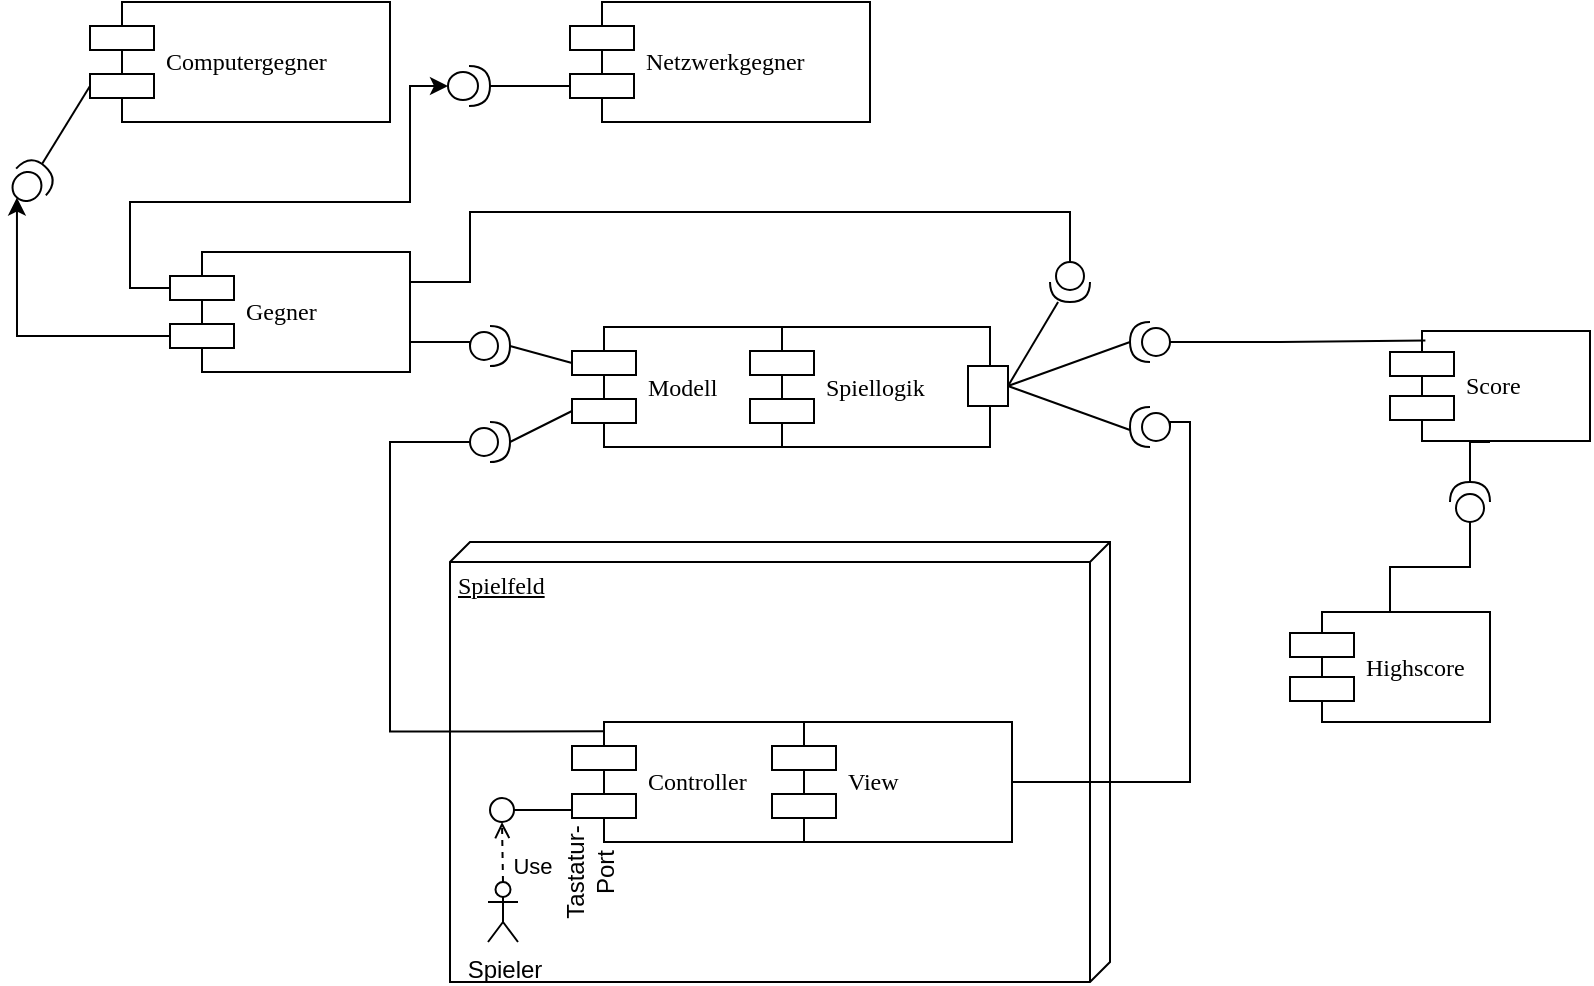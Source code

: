 <mxfile version="22.1.16" type="device">
  <diagram name="Page-1" id="5f0bae14-7c28-e335-631c-24af17079c00">
    <mxGraphModel dx="1373" dy="1185" grid="1" gridSize="10" guides="1" tooltips="1" connect="1" arrows="1" fold="1" page="1" pageScale="1" pageWidth="1100" pageHeight="850" background="none" math="0" shadow="0">
      <root>
        <mxCell id="0" />
        <mxCell id="1" parent="0" />
        <mxCell id="70TxqzBKRvfCQ5oC8fPQ-15" value="Spielfeld" style="verticalAlign=top;align=left;spacingTop=8;spacingLeft=2;spacingRight=12;shape=cube;size=10;direction=south;fontStyle=4;html=1;rounded=0;shadow=0;comic=0;labelBackgroundColor=none;strokeWidth=1;fontFamily=Verdana;fontSize=12" vertex="1" parent="1">
          <mxGeometry x="310" y="370" width="330" height="220" as="geometry" />
        </mxCell>
        <mxCell id="70TxqzBKRvfCQ5oC8fPQ-1" value="Controller" style="shape=component;align=left;spacingLeft=36;rounded=0;shadow=0;comic=0;labelBackgroundColor=none;strokeWidth=1;fontFamily=Verdana;fontSize=12;html=1;" vertex="1" parent="1">
          <mxGeometry x="371" y="460" width="120" height="60" as="geometry" />
        </mxCell>
        <mxCell id="70TxqzBKRvfCQ5oC8fPQ-2" value="View" style="shape=component;align=left;spacingLeft=36;rounded=0;shadow=0;comic=0;labelBackgroundColor=none;strokeWidth=1;fontFamily=Verdana;fontSize=12;html=1;" vertex="1" parent="1">
          <mxGeometry x="471" y="460" width="120" height="60" as="geometry" />
        </mxCell>
        <mxCell id="70TxqzBKRvfCQ5oC8fPQ-19" style="edgeStyle=orthogonalEdgeStyle;rounded=0;orthogonalLoop=1;jettySize=auto;html=1;exitX=1;exitY=0.75;exitDx=0;exitDy=0;endArrow=none;endFill=0;entryX=0;entryY=0.5;entryDx=0;entryDy=0;entryPerimeter=0;" edge="1" parent="1" source="70TxqzBKRvfCQ5oC8fPQ-5" target="70TxqzBKRvfCQ5oC8fPQ-20">
          <mxGeometry relative="1" as="geometry">
            <mxPoint x="360" y="220" as="targetPoint" />
          </mxGeometry>
        </mxCell>
        <mxCell id="70TxqzBKRvfCQ5oC8fPQ-5" value="Gegner" style="shape=component;align=left;spacingLeft=36;rounded=0;shadow=0;comic=0;labelBackgroundColor=none;strokeWidth=1;fontFamily=Verdana;fontSize=12;html=1;" vertex="1" parent="1">
          <mxGeometry x="170" y="225" width="120" height="60" as="geometry" />
        </mxCell>
        <mxCell id="70TxqzBKRvfCQ5oC8fPQ-6" value="" style="shape=providedRequiredInterface;html=1;verticalLabelPosition=bottom;sketch=0;rotation=0;" vertex="1" parent="1">
          <mxGeometry x="320" y="310" width="20" height="20" as="geometry" />
        </mxCell>
        <mxCell id="70TxqzBKRvfCQ5oC8fPQ-8" style="edgeStyle=orthogonalEdgeStyle;rounded=0;orthogonalLoop=1;jettySize=auto;html=1;exitX=1;exitY=0.5;exitDx=0;exitDy=0;exitPerimeter=0;strokeColor=#000000;endArrow=none;endFill=0;strokeWidth=1;startArrow=none;startFill=0;fillColor=#e1d5e7;entryX=1;entryY=0.5;entryDx=0;entryDy=0;" edge="1" parent="1" source="70TxqzBKRvfCQ5oC8fPQ-44" target="70TxqzBKRvfCQ5oC8fPQ-36">
          <mxGeometry relative="1" as="geometry">
            <mxPoint x="610" y="270" as="targetPoint" />
            <Array as="points" />
          </mxGeometry>
        </mxCell>
        <mxCell id="70TxqzBKRvfCQ5oC8fPQ-7" value="" style="shape=providedRequiredInterface;html=1;verticalLabelPosition=bottom;sketch=0;rotation=180;" vertex="1" parent="1">
          <mxGeometry x="650" y="260" width="20" height="20" as="geometry" />
        </mxCell>
        <mxCell id="70TxqzBKRvfCQ5oC8fPQ-9" style="rounded=0;orthogonalLoop=1;jettySize=auto;html=1;exitX=1;exitY=0.5;exitDx=0;exitDy=0;exitPerimeter=0;endArrow=none;endFill=0;entryX=0;entryY=0.7;entryDx=0;entryDy=0;" edge="1" parent="1" source="70TxqzBKRvfCQ5oC8fPQ-6" target="70TxqzBKRvfCQ5oC8fPQ-23">
          <mxGeometry relative="1" as="geometry">
            <mxPoint x="380" y="310" as="targetPoint" />
          </mxGeometry>
        </mxCell>
        <mxCell id="70TxqzBKRvfCQ5oC8fPQ-12" value="" style="shape=providedRequiredInterface;html=1;verticalLabelPosition=bottom;sketch=0;rotation=180;" vertex="1" parent="1">
          <mxGeometry x="650" y="302.5" width="20" height="20" as="geometry" />
        </mxCell>
        <mxCell id="70TxqzBKRvfCQ5oC8fPQ-13" style="rounded=0;orthogonalLoop=1;jettySize=auto;html=1;exitX=1;exitY=0.5;exitDx=0;exitDy=0;exitPerimeter=0;strokeColor=#000000;endArrow=none;endFill=0;strokeWidth=1;startArrow=none;startFill=0;fillColor=#fff2cc;entryX=1;entryY=0.5;entryDx=0;entryDy=0;" edge="1" parent="1" target="70TxqzBKRvfCQ5oC8fPQ-44">
          <mxGeometry relative="1" as="geometry">
            <mxPoint x="650" y="314" as="sourcePoint" />
            <mxPoint x="610" y="314" as="targetPoint" />
          </mxGeometry>
        </mxCell>
        <mxCell id="70TxqzBKRvfCQ5oC8fPQ-16" style="edgeStyle=orthogonalEdgeStyle;rounded=0;orthogonalLoop=1;jettySize=auto;html=1;exitX=1;exitY=0.5;exitDx=0;exitDy=0;entryX=0;entryY=0.5;entryDx=0;entryDy=0;entryPerimeter=0;endArrow=none;endFill=0;" edge="1" parent="1" source="70TxqzBKRvfCQ5oC8fPQ-2" target="70TxqzBKRvfCQ5oC8fPQ-12">
          <mxGeometry relative="1" as="geometry">
            <Array as="points">
              <mxPoint x="680" y="490" />
              <mxPoint x="680" y="310" />
              <mxPoint x="670" y="310" />
            </Array>
          </mxGeometry>
        </mxCell>
        <mxCell id="70TxqzBKRvfCQ5oC8fPQ-17" style="edgeStyle=orthogonalEdgeStyle;rounded=0;orthogonalLoop=1;jettySize=auto;html=1;exitX=0.133;exitY=0.078;exitDx=0;exitDy=0;entryX=0;entryY=0.5;entryDx=0;entryDy=0;entryPerimeter=0;exitPerimeter=0;endArrow=none;endFill=0;" edge="1" parent="1" source="70TxqzBKRvfCQ5oC8fPQ-1" target="70TxqzBKRvfCQ5oC8fPQ-6">
          <mxGeometry relative="1" as="geometry">
            <Array as="points">
              <mxPoint x="280" y="465" />
              <mxPoint x="280" y="320" />
            </Array>
          </mxGeometry>
        </mxCell>
        <mxCell id="70TxqzBKRvfCQ5oC8fPQ-18" style="edgeStyle=orthogonalEdgeStyle;rounded=0;orthogonalLoop=1;jettySize=auto;html=1;entryX=0;entryY=0.5;entryDx=0;entryDy=0;entryPerimeter=0;endArrow=none;endFill=0;exitX=1;exitY=0.25;exitDx=0;exitDy=0;" edge="1" parent="1" source="70TxqzBKRvfCQ5oC8fPQ-5" target="70TxqzBKRvfCQ5oC8fPQ-28">
          <mxGeometry relative="1" as="geometry">
            <Array as="points">
              <mxPoint x="320" y="240" />
              <mxPoint x="320" y="205" />
              <mxPoint x="620" y="205" />
            </Array>
          </mxGeometry>
        </mxCell>
        <mxCell id="70TxqzBKRvfCQ5oC8fPQ-20" value="" style="shape=providedRequiredInterface;html=1;verticalLabelPosition=bottom;sketch=0;rotation=0;" vertex="1" parent="1">
          <mxGeometry x="320" y="262" width="20" height="20" as="geometry" />
        </mxCell>
        <mxCell id="70TxqzBKRvfCQ5oC8fPQ-22" value="Score" style="shape=component;align=left;spacingLeft=36;rounded=0;shadow=0;comic=0;labelBackgroundColor=none;strokeWidth=1;fontFamily=Verdana;fontSize=12;html=1;" vertex="1" parent="1">
          <mxGeometry x="780" y="264.5" width="100" height="55" as="geometry" />
        </mxCell>
        <mxCell id="70TxqzBKRvfCQ5oC8fPQ-23" value="Modell" style="shape=component;align=left;spacingLeft=36;rounded=0;shadow=0;comic=0;labelBackgroundColor=none;strokeWidth=1;fontFamily=Verdana;fontSize=12;html=1;" vertex="1" parent="1">
          <mxGeometry x="371" y="262.5" width="109" height="60" as="geometry" />
        </mxCell>
        <mxCell id="70TxqzBKRvfCQ5oC8fPQ-28" value="" style="shape=providedRequiredInterface;html=1;verticalLabelPosition=bottom;sketch=0;rotation=90;" vertex="1" parent="1">
          <mxGeometry x="610" y="230" width="20" height="20" as="geometry" />
        </mxCell>
        <mxCell id="70TxqzBKRvfCQ5oC8fPQ-29" style="rounded=0;orthogonalLoop=1;jettySize=auto;html=1;endArrow=none;endFill=0;entryX=1;entryY=0.5;entryDx=0;entryDy=0;" edge="1" parent="1" source="70TxqzBKRvfCQ5oC8fPQ-28" target="70TxqzBKRvfCQ5oC8fPQ-44">
          <mxGeometry relative="1" as="geometry">
            <mxPoint x="410" y="250" as="targetPoint" />
          </mxGeometry>
        </mxCell>
        <mxCell id="70TxqzBKRvfCQ5oC8fPQ-30" style="edgeStyle=orthogonalEdgeStyle;rounded=0;orthogonalLoop=1;jettySize=auto;html=1;exitX=0;exitY=0.5;exitDx=0;exitDy=0;exitPerimeter=0;entryX=0.177;entryY=0.087;entryDx=0;entryDy=0;entryPerimeter=0;endArrow=none;endFill=0;" edge="1" parent="1" source="70TxqzBKRvfCQ5oC8fPQ-7" target="70TxqzBKRvfCQ5oC8fPQ-22">
          <mxGeometry relative="1" as="geometry" />
        </mxCell>
        <mxCell id="70TxqzBKRvfCQ5oC8fPQ-31" value="Highscore" style="shape=component;align=left;spacingLeft=36;rounded=0;shadow=0;comic=0;labelBackgroundColor=none;strokeWidth=1;fontFamily=Verdana;fontSize=12;html=1;" vertex="1" parent="1">
          <mxGeometry x="730" y="405" width="100" height="55" as="geometry" />
        </mxCell>
        <mxCell id="70TxqzBKRvfCQ5oC8fPQ-33" style="edgeStyle=orthogonalEdgeStyle;rounded=0;orthogonalLoop=1;jettySize=auto;html=1;entryX=0.5;entryY=1;entryDx=0;entryDy=0;endArrow=none;endFill=0;" edge="1" parent="1" source="70TxqzBKRvfCQ5oC8fPQ-32" target="70TxqzBKRvfCQ5oC8fPQ-22">
          <mxGeometry relative="1" as="geometry" />
        </mxCell>
        <mxCell id="70TxqzBKRvfCQ5oC8fPQ-34" style="edgeStyle=orthogonalEdgeStyle;rounded=0;orthogonalLoop=1;jettySize=auto;html=1;exitX=0;exitY=0.5;exitDx=0;exitDy=0;exitPerimeter=0;entryX=0.5;entryY=0;entryDx=0;entryDy=0;endArrow=none;endFill=0;" edge="1" parent="1" source="70TxqzBKRvfCQ5oC8fPQ-32" target="70TxqzBKRvfCQ5oC8fPQ-31">
          <mxGeometry relative="1" as="geometry" />
        </mxCell>
        <mxCell id="70TxqzBKRvfCQ5oC8fPQ-32" value="" style="shape=providedRequiredInterface;html=1;verticalLabelPosition=bottom;sketch=0;rotation=270;" vertex="1" parent="1">
          <mxGeometry x="810" y="340" width="20" height="20" as="geometry" />
        </mxCell>
        <mxCell id="70TxqzBKRvfCQ5oC8fPQ-35" value="Netzwerkgegner" style="shape=component;align=left;spacingLeft=36;rounded=0;shadow=0;comic=0;labelBackgroundColor=none;strokeWidth=1;fontFamily=Verdana;fontSize=12;html=1;" vertex="1" parent="1">
          <mxGeometry x="370" y="100" width="150" height="60" as="geometry" />
        </mxCell>
        <mxCell id="70TxqzBKRvfCQ5oC8fPQ-36" value="Spiellogik" style="shape=component;align=left;spacingLeft=36;rounded=0;shadow=0;comic=0;labelBackgroundColor=none;strokeWidth=1;fontFamily=Verdana;fontSize=12;html=1;" vertex="1" parent="1">
          <mxGeometry x="460" y="262.5" width="120" height="60" as="geometry" />
        </mxCell>
        <mxCell id="70TxqzBKRvfCQ5oC8fPQ-37" value="Spieler" style="shape=umlActor;verticalLabelPosition=bottom;verticalAlign=top;html=1;" vertex="1" parent="1">
          <mxGeometry x="329" y="540" width="15" height="30" as="geometry" />
        </mxCell>
        <mxCell id="70TxqzBKRvfCQ5oC8fPQ-39" style="edgeStyle=orthogonalEdgeStyle;rounded=0;orthogonalLoop=1;jettySize=auto;html=1;exitX=1;exitY=0.5;exitDx=0;exitDy=0;entryX=0;entryY=0.7;entryDx=0;entryDy=0;endArrow=none;endFill=0;" edge="1" parent="1" source="70TxqzBKRvfCQ5oC8fPQ-38" target="70TxqzBKRvfCQ5oC8fPQ-1">
          <mxGeometry relative="1" as="geometry" />
        </mxCell>
        <mxCell id="70TxqzBKRvfCQ5oC8fPQ-38" value="" style="ellipse;whiteSpace=wrap;html=1;aspect=fixed;" vertex="1" parent="1">
          <mxGeometry x="330" y="498" width="12" height="12" as="geometry" />
        </mxCell>
        <mxCell id="70TxqzBKRvfCQ5oC8fPQ-41" value="" style="endArrow=open;dashed=1;html=1;rounded=0;entryX=0.5;entryY=1;entryDx=0;entryDy=0;exitX=0.5;exitY=0;exitDx=0;exitDy=0;exitPerimeter=0;endFill=0;" edge="1" parent="1" source="70TxqzBKRvfCQ5oC8fPQ-37" target="70TxqzBKRvfCQ5oC8fPQ-38">
          <mxGeometry width="50" height="50" relative="1" as="geometry">
            <mxPoint x="500" y="650" as="sourcePoint" />
            <mxPoint x="550" y="600" as="targetPoint" />
          </mxGeometry>
        </mxCell>
        <mxCell id="70TxqzBKRvfCQ5oC8fPQ-42" value="Use" style="edgeLabel;html=1;align=center;verticalAlign=middle;resizable=0;points=[];" vertex="1" connectable="0" parent="70TxqzBKRvfCQ5oC8fPQ-41">
          <mxGeometry x="-0.423" y="-1" relative="1" as="geometry">
            <mxPoint x="13" as="offset" />
          </mxGeometry>
        </mxCell>
        <mxCell id="70TxqzBKRvfCQ5oC8fPQ-43" value="Tastatur-Port" style="text;html=1;strokeColor=none;fillColor=none;align=center;verticalAlign=middle;whiteSpace=wrap;rounded=0;rotation=-90;" vertex="1" parent="1">
          <mxGeometry x="350" y="520" width="60" height="30" as="geometry" />
        </mxCell>
        <mxCell id="70TxqzBKRvfCQ5oC8fPQ-45" value="" style="rounded=0;orthogonalLoop=1;jettySize=auto;html=1;exitX=1;exitY=0.5;exitDx=0;exitDy=0;exitPerimeter=0;strokeColor=#000000;endArrow=none;endFill=0;strokeWidth=1;startArrow=none;startFill=0;fillColor=#e1d5e7;entryX=1;entryY=0.5;entryDx=0;entryDy=0;" edge="1" parent="1" source="70TxqzBKRvfCQ5oC8fPQ-7" target="70TxqzBKRvfCQ5oC8fPQ-44">
          <mxGeometry relative="1" as="geometry">
            <mxPoint x="670" y="260" as="sourcePoint" />
            <mxPoint x="580" y="293" as="targetPoint" />
          </mxGeometry>
        </mxCell>
        <mxCell id="70TxqzBKRvfCQ5oC8fPQ-44" value="" style="rounded=0;whiteSpace=wrap;html=1;" vertex="1" parent="1">
          <mxGeometry x="569" y="282" width="20" height="20" as="geometry" />
        </mxCell>
        <mxCell id="70TxqzBKRvfCQ5oC8fPQ-46" style="rounded=0;orthogonalLoop=1;jettySize=auto;html=1;exitX=1;exitY=0.5;exitDx=0;exitDy=0;exitPerimeter=0;entryX=0;entryY=0.3;entryDx=0;entryDy=0;endArrow=none;endFill=0;" edge="1" parent="1" source="70TxqzBKRvfCQ5oC8fPQ-20" target="70TxqzBKRvfCQ5oC8fPQ-23">
          <mxGeometry relative="1" as="geometry" />
        </mxCell>
        <mxCell id="70TxqzBKRvfCQ5oC8fPQ-47" value="Computergegner" style="shape=component;align=left;spacingLeft=36;rounded=0;shadow=0;comic=0;labelBackgroundColor=none;strokeWidth=1;fontFamily=Verdana;fontSize=12;html=1;" vertex="1" parent="1">
          <mxGeometry x="130" y="100" width="150" height="60" as="geometry" />
        </mxCell>
        <mxCell id="70TxqzBKRvfCQ5oC8fPQ-49" style="edgeStyle=orthogonalEdgeStyle;rounded=0;orthogonalLoop=1;jettySize=auto;html=1;entryX=0;entryY=0.7;entryDx=0;entryDy=0;endArrow=none;endFill=0;" edge="1" parent="1" source="70TxqzBKRvfCQ5oC8fPQ-48" target="70TxqzBKRvfCQ5oC8fPQ-35">
          <mxGeometry relative="1" as="geometry" />
        </mxCell>
        <mxCell id="70TxqzBKRvfCQ5oC8fPQ-48" value="" style="shape=providedRequiredInterface;html=1;verticalLabelPosition=bottom;sketch=0;rotation=0;" vertex="1" parent="1">
          <mxGeometry x="309" y="132" width="21" height="20" as="geometry" />
        </mxCell>
        <mxCell id="70TxqzBKRvfCQ5oC8fPQ-50" style="rounded=0;orthogonalLoop=1;jettySize=auto;html=1;entryX=0;entryY=0.7;entryDx=0;entryDy=0;endArrow=none;endFill=0;" edge="1" parent="1" source="70TxqzBKRvfCQ5oC8fPQ-51" target="70TxqzBKRvfCQ5oC8fPQ-47">
          <mxGeometry relative="1" as="geometry">
            <mxPoint x="121" y="152" as="targetPoint" />
          </mxGeometry>
        </mxCell>
        <mxCell id="70TxqzBKRvfCQ5oC8fPQ-51" value="" style="shape=providedRequiredInterface;html=1;verticalLabelPosition=bottom;sketch=0;rotation=312;" vertex="1" parent="1">
          <mxGeometry x="90" y="180" width="21" height="20" as="geometry" />
        </mxCell>
        <mxCell id="70TxqzBKRvfCQ5oC8fPQ-52" style="edgeStyle=orthogonalEdgeStyle;rounded=0;orthogonalLoop=1;jettySize=auto;html=1;exitX=0;exitY=0.7;exitDx=0;exitDy=0;entryX=0;entryY=0.5;entryDx=0;entryDy=0;entryPerimeter=0;" edge="1" parent="1" source="70TxqzBKRvfCQ5oC8fPQ-5" target="70TxqzBKRvfCQ5oC8fPQ-51">
          <mxGeometry relative="1" as="geometry" />
        </mxCell>
        <mxCell id="70TxqzBKRvfCQ5oC8fPQ-53" style="edgeStyle=orthogonalEdgeStyle;rounded=0;orthogonalLoop=1;jettySize=auto;html=1;exitX=0;exitY=0.3;exitDx=0;exitDy=0;entryX=0;entryY=0.5;entryDx=0;entryDy=0;entryPerimeter=0;" edge="1" parent="1" source="70TxqzBKRvfCQ5oC8fPQ-5" target="70TxqzBKRvfCQ5oC8fPQ-48">
          <mxGeometry relative="1" as="geometry">
            <Array as="points">
              <mxPoint x="150" y="243" />
              <mxPoint x="150" y="200" />
              <mxPoint x="290" y="200" />
              <mxPoint x="290" y="142" />
            </Array>
          </mxGeometry>
        </mxCell>
      </root>
    </mxGraphModel>
  </diagram>
</mxfile>
